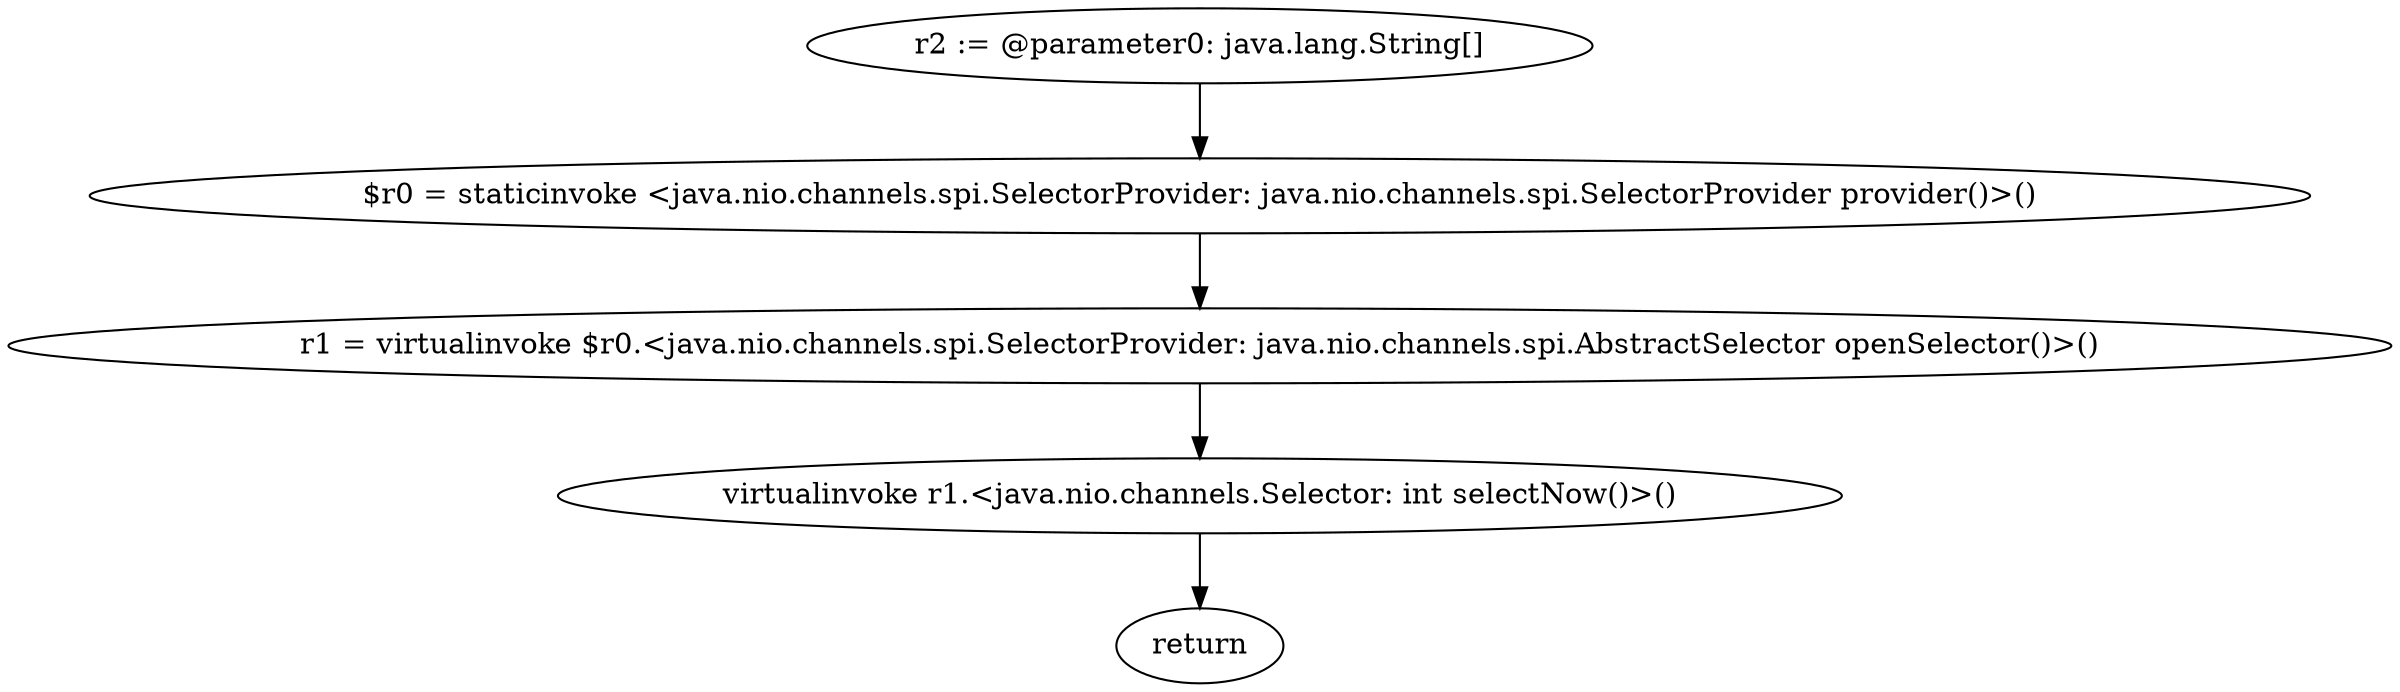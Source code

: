 digraph "unitGraph" {
    "r2 := @parameter0: java.lang.String[]"
    "$r0 = staticinvoke <java.nio.channels.spi.SelectorProvider: java.nio.channels.spi.SelectorProvider provider()>()"
    "r1 = virtualinvoke $r0.<java.nio.channels.spi.SelectorProvider: java.nio.channels.spi.AbstractSelector openSelector()>()"
    "virtualinvoke r1.<java.nio.channels.Selector: int selectNow()>()"
    "return"
    "r2 := @parameter0: java.lang.String[]"->"$r0 = staticinvoke <java.nio.channels.spi.SelectorProvider: java.nio.channels.spi.SelectorProvider provider()>()";
    "$r0 = staticinvoke <java.nio.channels.spi.SelectorProvider: java.nio.channels.spi.SelectorProvider provider()>()"->"r1 = virtualinvoke $r0.<java.nio.channels.spi.SelectorProvider: java.nio.channels.spi.AbstractSelector openSelector()>()";
    "r1 = virtualinvoke $r0.<java.nio.channels.spi.SelectorProvider: java.nio.channels.spi.AbstractSelector openSelector()>()"->"virtualinvoke r1.<java.nio.channels.Selector: int selectNow()>()";
    "virtualinvoke r1.<java.nio.channels.Selector: int selectNow()>()"->"return";
}
